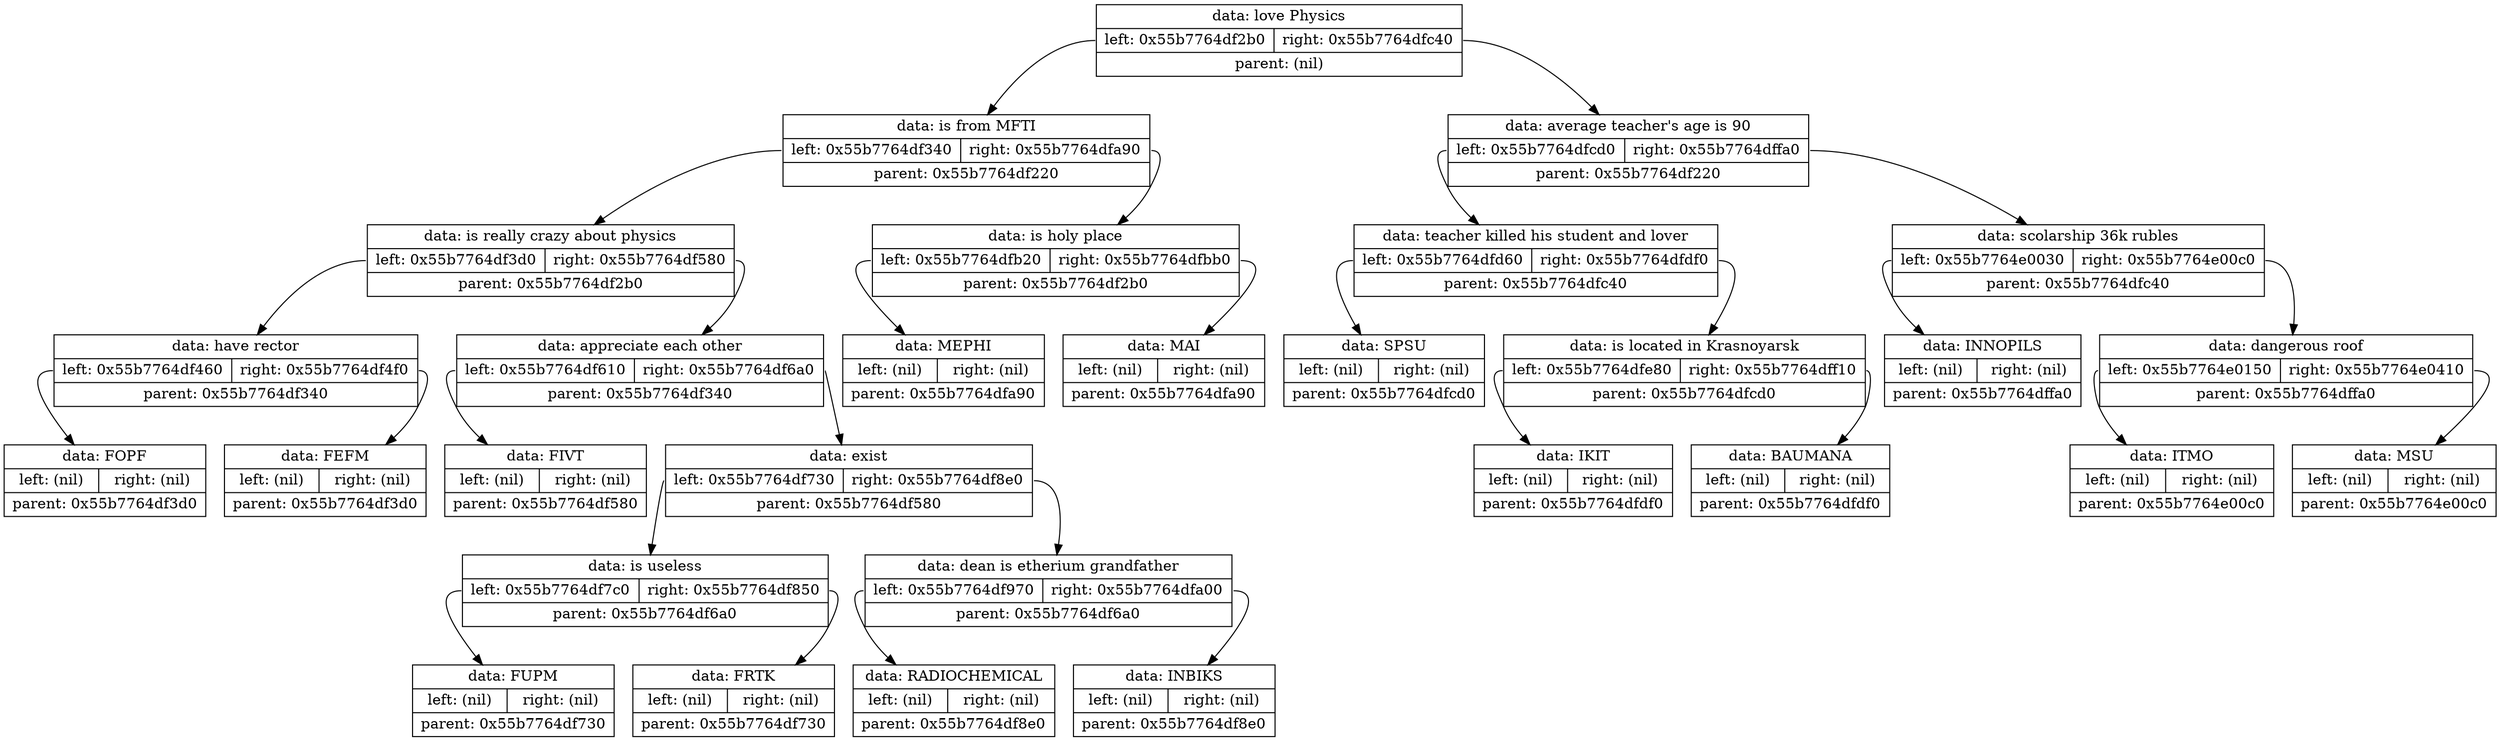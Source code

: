 digraph dump
{
	node0x55b7764df220 [shape = "record", label = "{<f1>data: love Physics|{<f2>left: 0x55b7764df2b0|<f3>right: 0x55b7764dfc40}|<f4>parent: (nil)}"];
	node0x55b7764df2b0 [shape = "record", label = "{<f1>data: is from MFTI|{<f2>left: 0x55b7764df340|<f3>right: 0x55b7764dfa90}|<f4>parent: 0x55b7764df220}"];
	node0x55b7764df340 [shape = "record", label = "{<f1>data: is really crazy about physics|{<f2>left: 0x55b7764df3d0|<f3>right: 0x55b7764df580}|<f4>parent: 0x55b7764df2b0}"];
	node0x55b7764df3d0 [shape = "record", label = "{<f1>data: have rector|{<f2>left: 0x55b7764df460|<f3>right: 0x55b7764df4f0}|<f4>parent: 0x55b7764df340}"];
	node0x55b7764df460 [shape = "record", label = "{<f1>data: FOPF|{<f2>left: (nil)|<f3>right: (nil)}|<f4>parent: 0x55b7764df3d0}"];
	node0x55b7764df3d0:f2 -> node0x55b7764df460
	node0x55b7764df4f0 [shape = "record", label = "{<f1>data: FEFM|{<f2>left: (nil)|<f3>right: (nil)}|<f4>parent: 0x55b7764df3d0}"];
	node0x55b7764df3d0:f3 -> node0x55b7764df4f0
	node0x55b7764df340:f2 -> node0x55b7764df3d0
	node0x55b7764df580 [shape = "record", label = "{<f1>data: appreciate each other|{<f2>left: 0x55b7764df610|<f3>right: 0x55b7764df6a0}|<f4>parent: 0x55b7764df340}"];
	node0x55b7764df610 [shape = "record", label = "{<f1>data: FIVT|{<f2>left: (nil)|<f3>right: (nil)}|<f4>parent: 0x55b7764df580}"];
	node0x55b7764df580:f2 -> node0x55b7764df610
	node0x55b7764df6a0 [shape = "record", label = "{<f1>data: exist|{<f2>left: 0x55b7764df730|<f3>right: 0x55b7764df8e0}|<f4>parent: 0x55b7764df580}"];
	node0x55b7764df730 [shape = "record", label = "{<f1>data: is useless|{<f2>left: 0x55b7764df7c0|<f3>right: 0x55b7764df850}|<f4>parent: 0x55b7764df6a0}"];
	node0x55b7764df7c0 [shape = "record", label = "{<f1>data: FUPM|{<f2>left: (nil)|<f3>right: (nil)}|<f4>parent: 0x55b7764df730}"];
	node0x55b7764df730:f2 -> node0x55b7764df7c0
	node0x55b7764df850 [shape = "record", label = "{<f1>data: FRTK|{<f2>left: (nil)|<f3>right: (nil)}|<f4>parent: 0x55b7764df730}"];
	node0x55b7764df730:f3 -> node0x55b7764df850
	node0x55b7764df6a0:f2 -> node0x55b7764df730
	node0x55b7764df8e0 [shape = "record", label = "{<f1>data: dean is etherium grandfather|{<f2>left: 0x55b7764df970|<f3>right: 0x55b7764dfa00}|<f4>parent: 0x55b7764df6a0}"];
	node0x55b7764df970 [shape = "record", label = "{<f1>data: RADIOCHEMICAL|{<f2>left: (nil)|<f3>right: (nil)}|<f4>parent: 0x55b7764df8e0}"];
	node0x55b7764df8e0:f2 -> node0x55b7764df970
	node0x55b7764dfa00 [shape = "record", label = "{<f1>data: INBIKS|{<f2>left: (nil)|<f3>right: (nil)}|<f4>parent: 0x55b7764df8e0}"];
	node0x55b7764df8e0:f3 -> node0x55b7764dfa00
	node0x55b7764df6a0:f3 -> node0x55b7764df8e0
	node0x55b7764df580:f3 -> node0x55b7764df6a0
	node0x55b7764df340:f3 -> node0x55b7764df580
	node0x55b7764df2b0:f2 -> node0x55b7764df340
	node0x55b7764dfa90 [shape = "record", label = "{<f1>data: is holy place|{<f2>left: 0x55b7764dfb20|<f3>right: 0x55b7764dfbb0}|<f4>parent: 0x55b7764df2b0}"];
	node0x55b7764dfb20 [shape = "record", label = "{<f1>data: MEPHI|{<f2>left: (nil)|<f3>right: (nil)}|<f4>parent: 0x55b7764dfa90}"];
	node0x55b7764dfa90:f2 -> node0x55b7764dfb20
	node0x55b7764dfbb0 [shape = "record", label = "{<f1>data: MAI|{<f2>left: (nil)|<f3>right: (nil)}|<f4>parent: 0x55b7764dfa90}"];
	node0x55b7764dfa90:f3 -> node0x55b7764dfbb0
	node0x55b7764df2b0:f3 -> node0x55b7764dfa90
	node0x55b7764df220:f2 -> node0x55b7764df2b0
	node0x55b7764dfc40 [shape = "record", label = "{<f1>data: average teacher's age is 90|{<f2>left: 0x55b7764dfcd0|<f3>right: 0x55b7764dffa0}|<f4>parent: 0x55b7764df220}"];
	node0x55b7764dfcd0 [shape = "record", label = "{<f1>data: teacher killed his student and lover|{<f2>left: 0x55b7764dfd60|<f3>right: 0x55b7764dfdf0}|<f4>parent: 0x55b7764dfc40}"];
	node0x55b7764dfd60 [shape = "record", label = "{<f1>data: SPSU|{<f2>left: (nil)|<f3>right: (nil)}|<f4>parent: 0x55b7764dfcd0}"];
	node0x55b7764dfcd0:f2 -> node0x55b7764dfd60
	node0x55b7764dfdf0 [shape = "record", label = "{<f1>data: is located in Krasnoyarsk|{<f2>left: 0x55b7764dfe80|<f3>right: 0x55b7764dff10}|<f4>parent: 0x55b7764dfcd0}"];
	node0x55b7764dfe80 [shape = "record", label = "{<f1>data: IKIT|{<f2>left: (nil)|<f3>right: (nil)}|<f4>parent: 0x55b7764dfdf0}"];
	node0x55b7764dfdf0:f2 -> node0x55b7764dfe80
	node0x55b7764dff10 [shape = "record", label = "{<f1>data: BAUMANA|{<f2>left: (nil)|<f3>right: (nil)}|<f4>parent: 0x55b7764dfdf0}"];
	node0x55b7764dfdf0:f3 -> node0x55b7764dff10
	node0x55b7764dfcd0:f3 -> node0x55b7764dfdf0
	node0x55b7764dfc40:f2 -> node0x55b7764dfcd0
	node0x55b7764dffa0 [shape = "record", label = "{<f1>data: scolarship 36k rubles|{<f2>left: 0x55b7764e0030|<f3>right: 0x55b7764e00c0}|<f4>parent: 0x55b7764dfc40}"];
	node0x55b7764e0030 [shape = "record", label = "{<f1>data: INNOPILS|{<f2>left: (nil)|<f3>right: (nil)}|<f4>parent: 0x55b7764dffa0}"];
	node0x55b7764dffa0:f2 -> node0x55b7764e0030
	node0x55b7764e00c0 [shape = "record", label = "{<f1>data: dangerous roof|{<f2>left: 0x55b7764e0150|<f3>right: 0x55b7764e0410}|<f4>parent: 0x55b7764dffa0}"];
	node0x55b7764e0150 [shape = "record", label = "{<f1>data: ITMO|{<f2>left: (nil)|<f3>right: (nil)}|<f4>parent: 0x55b7764e00c0}"];
	node0x55b7764e00c0:f2 -> node0x55b7764e0150
	node0x55b7764e0410 [shape = "record", label = "{<f1>data: MSU|{<f2>left: (nil)|<f3>right: (nil)}|<f4>parent: 0x55b7764e00c0}"];
	node0x55b7764e00c0:f3 -> node0x55b7764e0410
	node0x55b7764dffa0:f3 -> node0x55b7764e00c0
	node0x55b7764dfc40:f3 -> node0x55b7764dffa0
	node0x55b7764df220:f3 -> node0x55b7764dfc40

}
